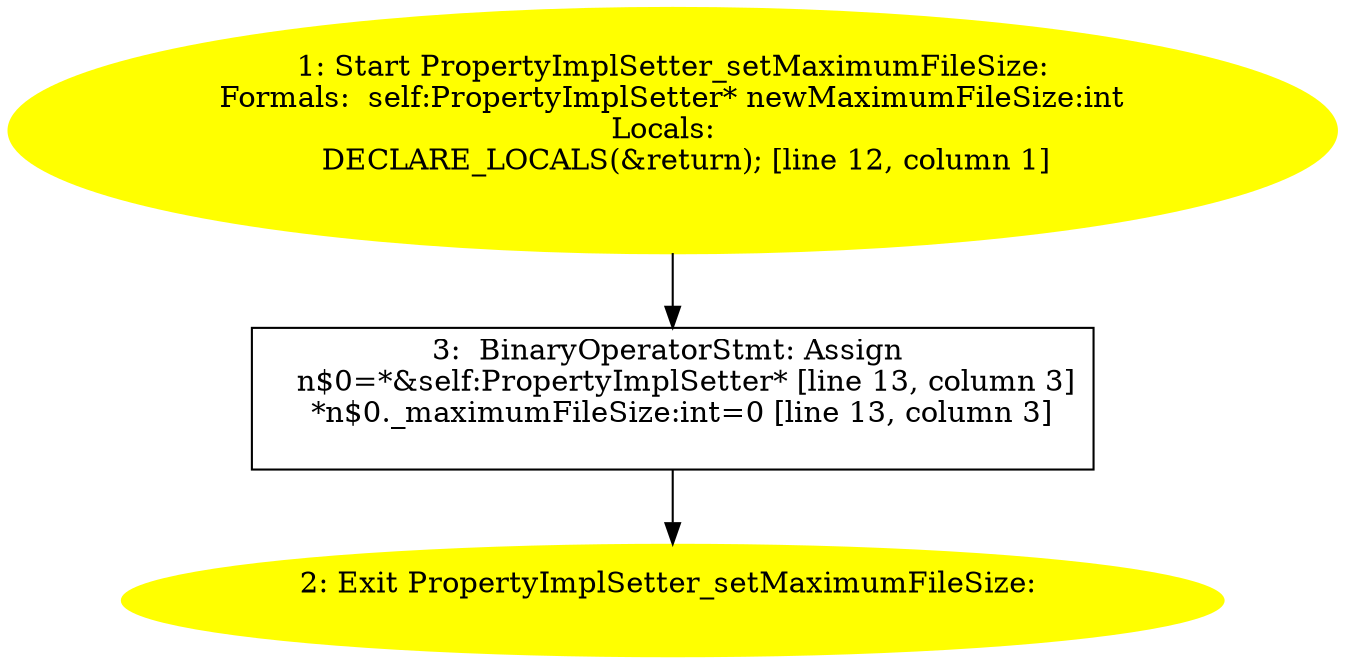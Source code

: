 /* @generated */
digraph cfg {
"setMaximumFileSize:#PropertyImplSetter#instance.1d600fefeeb62155817021d20e02a478_1" [label="1: Start PropertyImplSetter_setMaximumFileSize:\nFormals:  self:PropertyImplSetter* newMaximumFileSize:int\nLocals:  \n   DECLARE_LOCALS(&return); [line 12, column 1]\n " color=yellow style=filled]
	

	 "setMaximumFileSize:#PropertyImplSetter#instance.1d600fefeeb62155817021d20e02a478_1" -> "setMaximumFileSize:#PropertyImplSetter#instance.1d600fefeeb62155817021d20e02a478_3" ;
"setMaximumFileSize:#PropertyImplSetter#instance.1d600fefeeb62155817021d20e02a478_2" [label="2: Exit PropertyImplSetter_setMaximumFileSize: \n  " color=yellow style=filled]
	

"setMaximumFileSize:#PropertyImplSetter#instance.1d600fefeeb62155817021d20e02a478_3" [label="3:  BinaryOperatorStmt: Assign \n   n$0=*&self:PropertyImplSetter* [line 13, column 3]\n  *n$0._maximumFileSize:int=0 [line 13, column 3]\n " shape="box"]
	

	 "setMaximumFileSize:#PropertyImplSetter#instance.1d600fefeeb62155817021d20e02a478_3" -> "setMaximumFileSize:#PropertyImplSetter#instance.1d600fefeeb62155817021d20e02a478_2" ;
}
